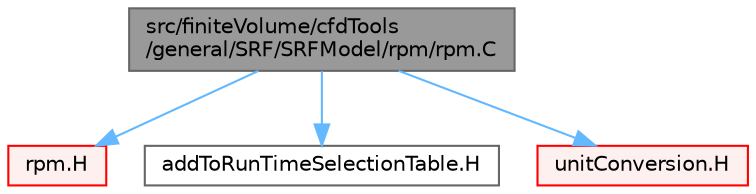 digraph "src/finiteVolume/cfdTools/general/SRF/SRFModel/rpm/rpm.C"
{
 // LATEX_PDF_SIZE
  bgcolor="transparent";
  edge [fontname=Helvetica,fontsize=10,labelfontname=Helvetica,labelfontsize=10];
  node [fontname=Helvetica,fontsize=10,shape=box,height=0.2,width=0.4];
  Node1 [id="Node000001",label="src/finiteVolume/cfdTools\l/general/SRF/SRFModel/rpm/rpm.C",height=0.2,width=0.4,color="gray40", fillcolor="grey60", style="filled", fontcolor="black",tooltip=" "];
  Node1 -> Node2 [id="edge1_Node000001_Node000002",color="steelblue1",style="solid",tooltip=" "];
  Node2 [id="Node000002",label="rpm.H",height=0.2,width=0.4,color="red", fillcolor="#FFF0F0", style="filled",URL="$rpm_8H.html",tooltip=" "];
  Node1 -> Node381 [id="edge2_Node000001_Node000381",color="steelblue1",style="solid",tooltip=" "];
  Node381 [id="Node000381",label="addToRunTimeSelectionTable.H",height=0.2,width=0.4,color="grey40", fillcolor="white", style="filled",URL="$addToRunTimeSelectionTable_8H.html",tooltip="Macros for easy insertion into run-time selection tables."];
  Node1 -> Node382 [id="edge3_Node000001_Node000382",color="steelblue1",style="solid",tooltip=" "];
  Node382 [id="Node000382",label="unitConversion.H",height=0.2,width=0.4,color="red", fillcolor="#FFF0F0", style="filled",URL="$unitConversion_8H.html",tooltip="Unit conversion functions."];
}
